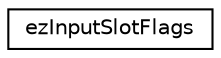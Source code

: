 digraph "Graphical Class Hierarchy"
{
 // LATEX_PDF_SIZE
  edge [fontname="Helvetica",fontsize="10",labelfontname="Helvetica",labelfontsize="10"];
  node [fontname="Helvetica",fontsize="10",shape=record];
  rankdir="LR";
  Node0 [label="ezInputSlotFlags",height=0.2,width=0.4,color="black", fillcolor="white", style="filled",URL="$df/d72/structez_input_slot_flags.htm",tooltip="These flags are specified when registering an input slot (by a device), to define some capabilities a..."];
}
